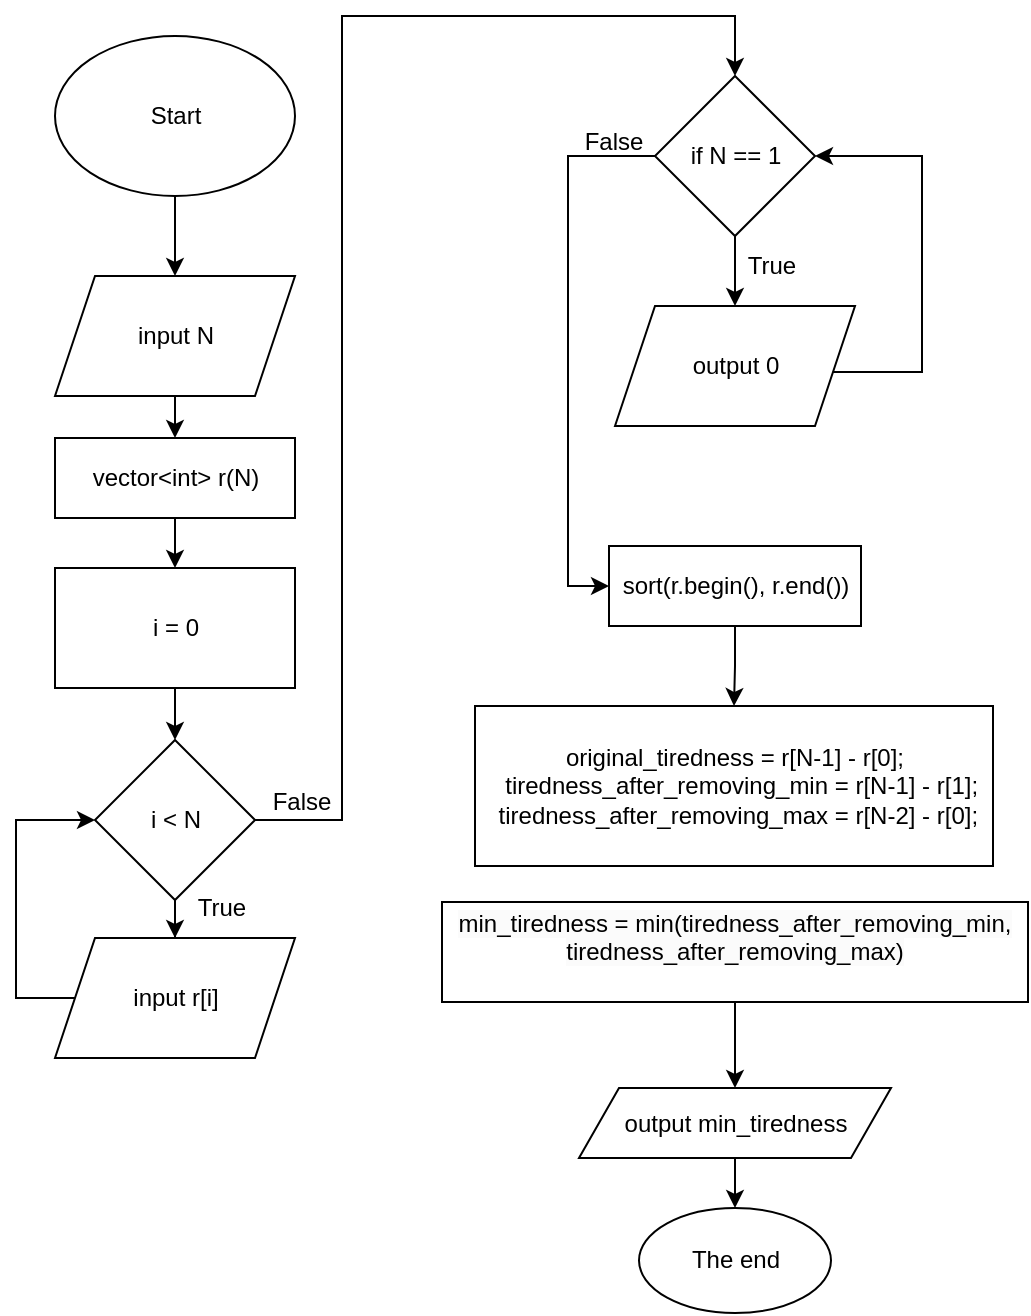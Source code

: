 <mxfile version="24.9.3">
  <diagram name="Сторінка-1" id="K6oVbcrKwIzUnzQfLgaQ">
    <mxGraphModel dx="944" dy="980" grid="1" gridSize="10" guides="1" tooltips="1" connect="1" arrows="1" fold="1" page="1" pageScale="1" pageWidth="827" pageHeight="1169" math="0" shadow="0">
      <root>
        <mxCell id="0" />
        <mxCell id="1" parent="0" />
        <mxCell id="x5qfvGAgGiGo_0kz7abX-3" value="" style="edgeStyle=orthogonalEdgeStyle;rounded=0;orthogonalLoop=1;jettySize=auto;html=1;" edge="1" parent="1" source="x5qfvGAgGiGo_0kz7abX-1" target="x5qfvGAgGiGo_0kz7abX-2">
          <mxGeometry relative="1" as="geometry" />
        </mxCell>
        <mxCell id="x5qfvGAgGiGo_0kz7abX-1" value="Start" style="ellipse;whiteSpace=wrap;html=1;" vertex="1" parent="1">
          <mxGeometry x="166.5" y="32" width="120" height="80" as="geometry" />
        </mxCell>
        <mxCell id="x5qfvGAgGiGo_0kz7abX-15" style="edgeStyle=orthogonalEdgeStyle;rounded=0;orthogonalLoop=1;jettySize=auto;html=1;" edge="1" parent="1" source="x5qfvGAgGiGo_0kz7abX-2" target="x5qfvGAgGiGo_0kz7abX-14">
          <mxGeometry relative="1" as="geometry" />
        </mxCell>
        <mxCell id="x5qfvGAgGiGo_0kz7abX-2" value="input N" style="shape=parallelogram;perimeter=parallelogramPerimeter;whiteSpace=wrap;html=1;fixedSize=1;" vertex="1" parent="1">
          <mxGeometry x="166.5" y="152" width="120" height="60" as="geometry" />
        </mxCell>
        <mxCell id="x5qfvGAgGiGo_0kz7abX-7" value="" style="edgeStyle=orthogonalEdgeStyle;rounded=0;orthogonalLoop=1;jettySize=auto;html=1;" edge="1" parent="1" source="x5qfvGAgGiGo_0kz7abX-4" target="x5qfvGAgGiGo_0kz7abX-6">
          <mxGeometry relative="1" as="geometry" />
        </mxCell>
        <mxCell id="x5qfvGAgGiGo_0kz7abX-4" value="i = 0" style="whiteSpace=wrap;html=1;" vertex="1" parent="1">
          <mxGeometry x="166.5" y="298" width="120" height="60" as="geometry" />
        </mxCell>
        <mxCell id="x5qfvGAgGiGo_0kz7abX-9" value="" style="edgeStyle=orthogonalEdgeStyle;rounded=0;orthogonalLoop=1;jettySize=auto;html=1;" edge="1" parent="1" source="x5qfvGAgGiGo_0kz7abX-6" target="x5qfvGAgGiGo_0kz7abX-8">
          <mxGeometry relative="1" as="geometry" />
        </mxCell>
        <mxCell id="x5qfvGAgGiGo_0kz7abX-25" style="edgeStyle=orthogonalEdgeStyle;rounded=0;orthogonalLoop=1;jettySize=auto;html=1;exitX=1;exitY=0.5;exitDx=0;exitDy=0;entryX=0.5;entryY=0;entryDx=0;entryDy=0;" edge="1" parent="1" source="x5qfvGAgGiGo_0kz7abX-6" target="x5qfvGAgGiGo_0kz7abX-10">
          <mxGeometry relative="1" as="geometry">
            <Array as="points">
              <mxPoint x="310" y="424" />
              <mxPoint x="310" y="22" />
              <mxPoint x="507" y="22" />
            </Array>
          </mxGeometry>
        </mxCell>
        <mxCell id="x5qfvGAgGiGo_0kz7abX-6" value="i &amp;lt; N" style="rhombus;whiteSpace=wrap;html=1;" vertex="1" parent="1">
          <mxGeometry x="186.5" y="384" width="80" height="80" as="geometry" />
        </mxCell>
        <mxCell id="x5qfvGAgGiGo_0kz7abX-28" style="edgeStyle=orthogonalEdgeStyle;rounded=0;orthogonalLoop=1;jettySize=auto;html=1;entryX=0;entryY=0.5;entryDx=0;entryDy=0;" edge="1" parent="1" source="x5qfvGAgGiGo_0kz7abX-8" target="x5qfvGAgGiGo_0kz7abX-6">
          <mxGeometry relative="1" as="geometry">
            <Array as="points">
              <mxPoint x="147" y="513" />
              <mxPoint x="147" y="424" />
            </Array>
          </mxGeometry>
        </mxCell>
        <mxCell id="x5qfvGAgGiGo_0kz7abX-8" value="input r[i]" style="shape=parallelogram;perimeter=parallelogramPerimeter;whiteSpace=wrap;html=1;fixedSize=1;" vertex="1" parent="1">
          <mxGeometry x="166.5" y="483" width="120" height="60" as="geometry" />
        </mxCell>
        <mxCell id="x5qfvGAgGiGo_0kz7abX-12" value="" style="edgeStyle=orthogonalEdgeStyle;rounded=0;orthogonalLoop=1;jettySize=auto;html=1;" edge="1" parent="1" source="x5qfvGAgGiGo_0kz7abX-10" target="x5qfvGAgGiGo_0kz7abX-11">
          <mxGeometry relative="1" as="geometry" />
        </mxCell>
        <mxCell id="x5qfvGAgGiGo_0kz7abX-27" style="edgeStyle=orthogonalEdgeStyle;rounded=0;orthogonalLoop=1;jettySize=auto;html=1;entryX=0;entryY=0.5;entryDx=0;entryDy=0;" edge="1" parent="1" source="x5qfvGAgGiGo_0kz7abX-10" target="x5qfvGAgGiGo_0kz7abX-17">
          <mxGeometry relative="1" as="geometry">
            <Array as="points">
              <mxPoint x="423" y="92" />
              <mxPoint x="423" y="307" />
            </Array>
          </mxGeometry>
        </mxCell>
        <mxCell id="x5qfvGAgGiGo_0kz7abX-10" value="if N == 1" style="rhombus;whiteSpace=wrap;html=1;" vertex="1" parent="1">
          <mxGeometry x="466.5" y="52" width="80" height="80" as="geometry" />
        </mxCell>
        <mxCell id="x5qfvGAgGiGo_0kz7abX-26" style="edgeStyle=orthogonalEdgeStyle;rounded=0;orthogonalLoop=1;jettySize=auto;html=1;entryX=1;entryY=0.5;entryDx=0;entryDy=0;" edge="1" parent="1" source="x5qfvGAgGiGo_0kz7abX-11" target="x5qfvGAgGiGo_0kz7abX-10">
          <mxGeometry relative="1" as="geometry">
            <Array as="points">
              <mxPoint x="600" y="200" />
              <mxPoint x="600" y="92" />
            </Array>
          </mxGeometry>
        </mxCell>
        <mxCell id="x5qfvGAgGiGo_0kz7abX-11" value="output 0" style="shape=parallelogram;perimeter=parallelogramPerimeter;whiteSpace=wrap;html=1;fixedSize=1;" vertex="1" parent="1">
          <mxGeometry x="446.5" y="167" width="120" height="60" as="geometry" />
        </mxCell>
        <mxCell id="x5qfvGAgGiGo_0kz7abX-16" style="edgeStyle=orthogonalEdgeStyle;rounded=0;orthogonalLoop=1;jettySize=auto;html=1;entryX=0.5;entryY=0;entryDx=0;entryDy=0;" edge="1" parent="1" source="x5qfvGAgGiGo_0kz7abX-14" target="x5qfvGAgGiGo_0kz7abX-4">
          <mxGeometry relative="1" as="geometry" />
        </mxCell>
        <mxCell id="x5qfvGAgGiGo_0kz7abX-14" value="vector&amp;lt;int&amp;gt; r(N)" style="rounded=0;whiteSpace=wrap;html=1;" vertex="1" parent="1">
          <mxGeometry x="166.5" y="233" width="120" height="40" as="geometry" />
        </mxCell>
        <mxCell id="x5qfvGAgGiGo_0kz7abX-19" value="" style="edgeStyle=orthogonalEdgeStyle;rounded=0;orthogonalLoop=1;jettySize=auto;html=1;" edge="1" parent="1" source="x5qfvGAgGiGo_0kz7abX-17" target="x5qfvGAgGiGo_0kz7abX-18">
          <mxGeometry relative="1" as="geometry" />
        </mxCell>
        <mxCell id="x5qfvGAgGiGo_0kz7abX-17" value="sort(r.begin(), r.end())" style="rounded=0;whiteSpace=wrap;html=1;" vertex="1" parent="1">
          <mxGeometry x="443.5" y="287" width="126" height="40" as="geometry" />
        </mxCell>
        <mxCell id="x5qfvGAgGiGo_0kz7abX-18" value="&lt;div&gt;original_tiredness = r[N-1] - r[0];&lt;/div&gt;&lt;div&gt;&amp;nbsp; &lt;span style=&quot;background-color: initial;&quot;&gt;tiredness_after_removing_min = r[N-1] - r[1];&lt;/span&gt;&lt;/div&gt;&lt;div&gt;&lt;span style=&quot;background-color: initial;&quot;&gt;&amp;nbsp;tiredness_after_removing_max = r[N-2] - r[0];&lt;/span&gt;&lt;/div&gt;" style="whiteSpace=wrap;html=1;rounded=0;" vertex="1" parent="1">
          <mxGeometry x="376.5" y="367" width="259" height="80" as="geometry" />
        </mxCell>
        <mxCell id="x5qfvGAgGiGo_0kz7abX-22" value="" style="edgeStyle=orthogonalEdgeStyle;rounded=0;orthogonalLoop=1;jettySize=auto;html=1;exitX=0.5;exitY=1;exitDx=0;exitDy=0;" edge="1" parent="1" source="x5qfvGAgGiGo_0kz7abX-20" target="x5qfvGAgGiGo_0kz7abX-21">
          <mxGeometry relative="1" as="geometry">
            <mxPoint x="506.5" y="537" as="sourcePoint" />
          </mxGeometry>
        </mxCell>
        <mxCell id="x5qfvGAgGiGo_0kz7abX-20" value="&#xa;&lt;span style=&quot;color: rgb(0, 0, 0); font-family: Helvetica; font-size: 12px; font-style: normal; font-variant-ligatures: normal; font-variant-caps: normal; font-weight: 400; letter-spacing: normal; orphans: 2; text-align: center; text-indent: 0px; text-transform: none; widows: 2; word-spacing: 0px; -webkit-text-stroke-width: 0px; white-space: normal; background-color: rgb(251, 251, 251); text-decoration-thickness: initial; text-decoration-style: initial; text-decoration-color: initial; display: inline !important; float: none;&quot;&gt;min_tiredness = min(tiredness_after_removing_min, tiredness_after_removing_max)&lt;/span&gt;&#xa;&#xa;" style="rounded=0;whiteSpace=wrap;html=1;" vertex="1" parent="1">
          <mxGeometry x="360" y="465" width="293" height="50" as="geometry" />
        </mxCell>
        <mxCell id="x5qfvGAgGiGo_0kz7abX-24" value="" style="edgeStyle=orthogonalEdgeStyle;rounded=0;orthogonalLoop=1;jettySize=auto;html=1;" edge="1" parent="1" source="x5qfvGAgGiGo_0kz7abX-21" target="x5qfvGAgGiGo_0kz7abX-23">
          <mxGeometry relative="1" as="geometry" />
        </mxCell>
        <mxCell id="x5qfvGAgGiGo_0kz7abX-21" value="output min_tiredness" style="shape=parallelogram;perimeter=parallelogramPerimeter;whiteSpace=wrap;html=1;fixedSize=1;rounded=0;" vertex="1" parent="1">
          <mxGeometry x="428.5" y="558" width="156" height="35" as="geometry" />
        </mxCell>
        <mxCell id="x5qfvGAgGiGo_0kz7abX-23" value="The end" style="ellipse;whiteSpace=wrap;html=1;rounded=0;" vertex="1" parent="1">
          <mxGeometry x="458.5" y="618" width="96" height="52.5" as="geometry" />
        </mxCell>
        <mxCell id="x5qfvGAgGiGo_0kz7abX-29" value="True" style="text;html=1;align=center;verticalAlign=middle;whiteSpace=wrap;rounded=0;" vertex="1" parent="1">
          <mxGeometry x="220" y="453" width="60" height="30" as="geometry" />
        </mxCell>
        <mxCell id="x5qfvGAgGiGo_0kz7abX-30" value="False" style="text;html=1;align=center;verticalAlign=middle;whiteSpace=wrap;rounded=0;" vertex="1" parent="1">
          <mxGeometry x="260" y="400" width="60" height="30" as="geometry" />
        </mxCell>
        <mxCell id="x5qfvGAgGiGo_0kz7abX-31" value="False" style="text;html=1;align=center;verticalAlign=middle;whiteSpace=wrap;rounded=0;" vertex="1" parent="1">
          <mxGeometry x="416" y="70" width="60" height="30" as="geometry" />
        </mxCell>
        <mxCell id="x5qfvGAgGiGo_0kz7abX-32" value="True" style="text;html=1;align=center;verticalAlign=middle;whiteSpace=wrap;rounded=0;" vertex="1" parent="1">
          <mxGeometry x="494.5" y="132" width="60" height="30" as="geometry" />
        </mxCell>
      </root>
    </mxGraphModel>
  </diagram>
</mxfile>
